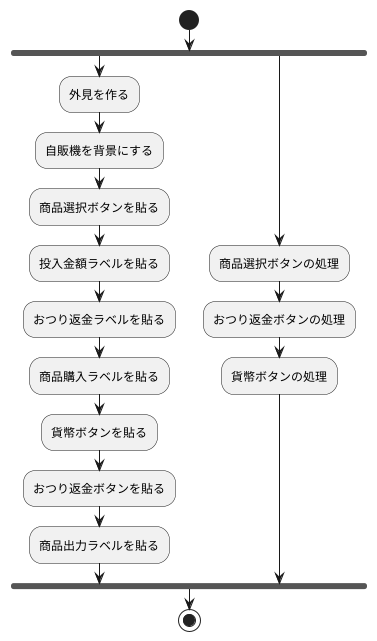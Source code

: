 @startuml
start
fork
    :外見を作る;
    :自販機を背景にする;
    :商品選択ボタンを貼る;
    :投入金額ラベルを貼る;
    :おつり返金ラベルを貼る;
    :商品購入ラベルを貼る;
    :貨幣ボタンを貼る;
    :おつり返金ボタンを貼る;
    :商品出力ラベルを貼る;
fork again
    :商品選択ボタンの処理;
    :おつり返金ボタンの処理;
    :貨幣ボタンの処理;
fork end
stop
@enduml